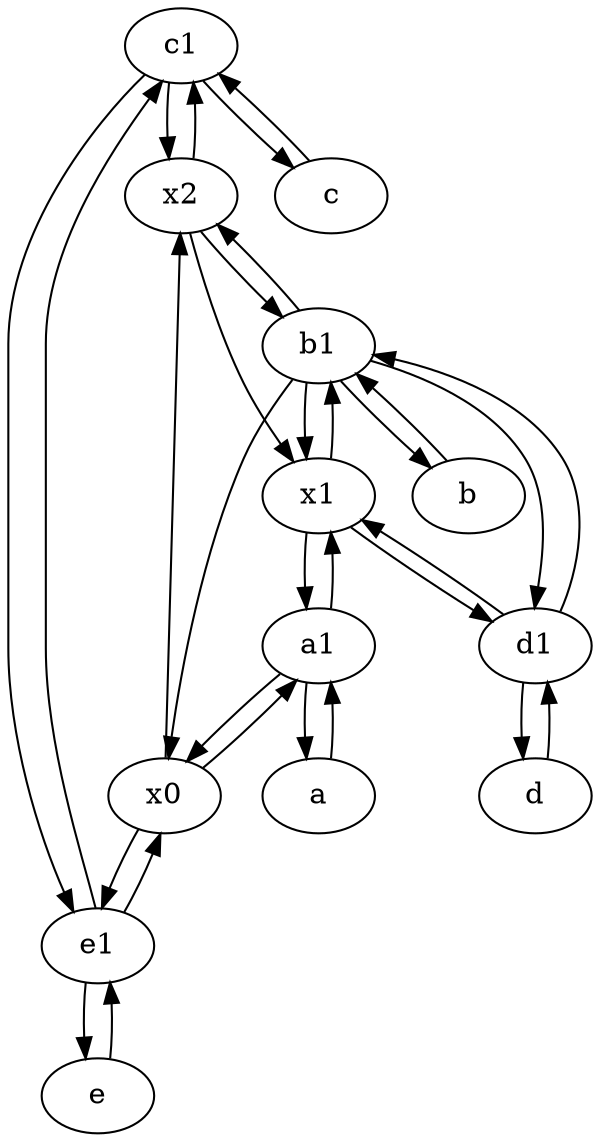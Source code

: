 digraph  {
	c1 [pos="30,15!"];
	x1;
	d1 [pos="25,30!"];
	d [pos="20,30!"];
	e [pos="30,50!"];
	x0;
	x2;
	b [pos="50,20!"];
	c [pos="20,10!"];
	a1 [pos="40,15!"];
	e1 [pos="25,45!"];
	a [pos="40,10!"];
	b1 [pos="45,20!"];
	x1 -> a1;
	a -> a1;
	a1 -> x1;
	x2 -> x1;
	x2 -> b1;
	c1 -> c;
	d1 -> b1;
	x2 -> c1;
	e1 -> c1;
	b1 -> x1;
	d1 -> x1;
	x1 -> d1;
	e1 -> e;
	e -> e1;
	c -> c1;
	x1 -> b1;
	c1 -> x2;
	b1 -> x0;
	c1 -> e1;
	x0 -> e1;
	x0 -> x2;
	e1 -> x0;
	x0 -> a1;
	b1 -> b;
	b -> b1;
	b1 -> x2;
	b1 -> d1;
	d1 -> d;
	d -> d1;
	a1 -> x0;
	a1 -> a;

	}